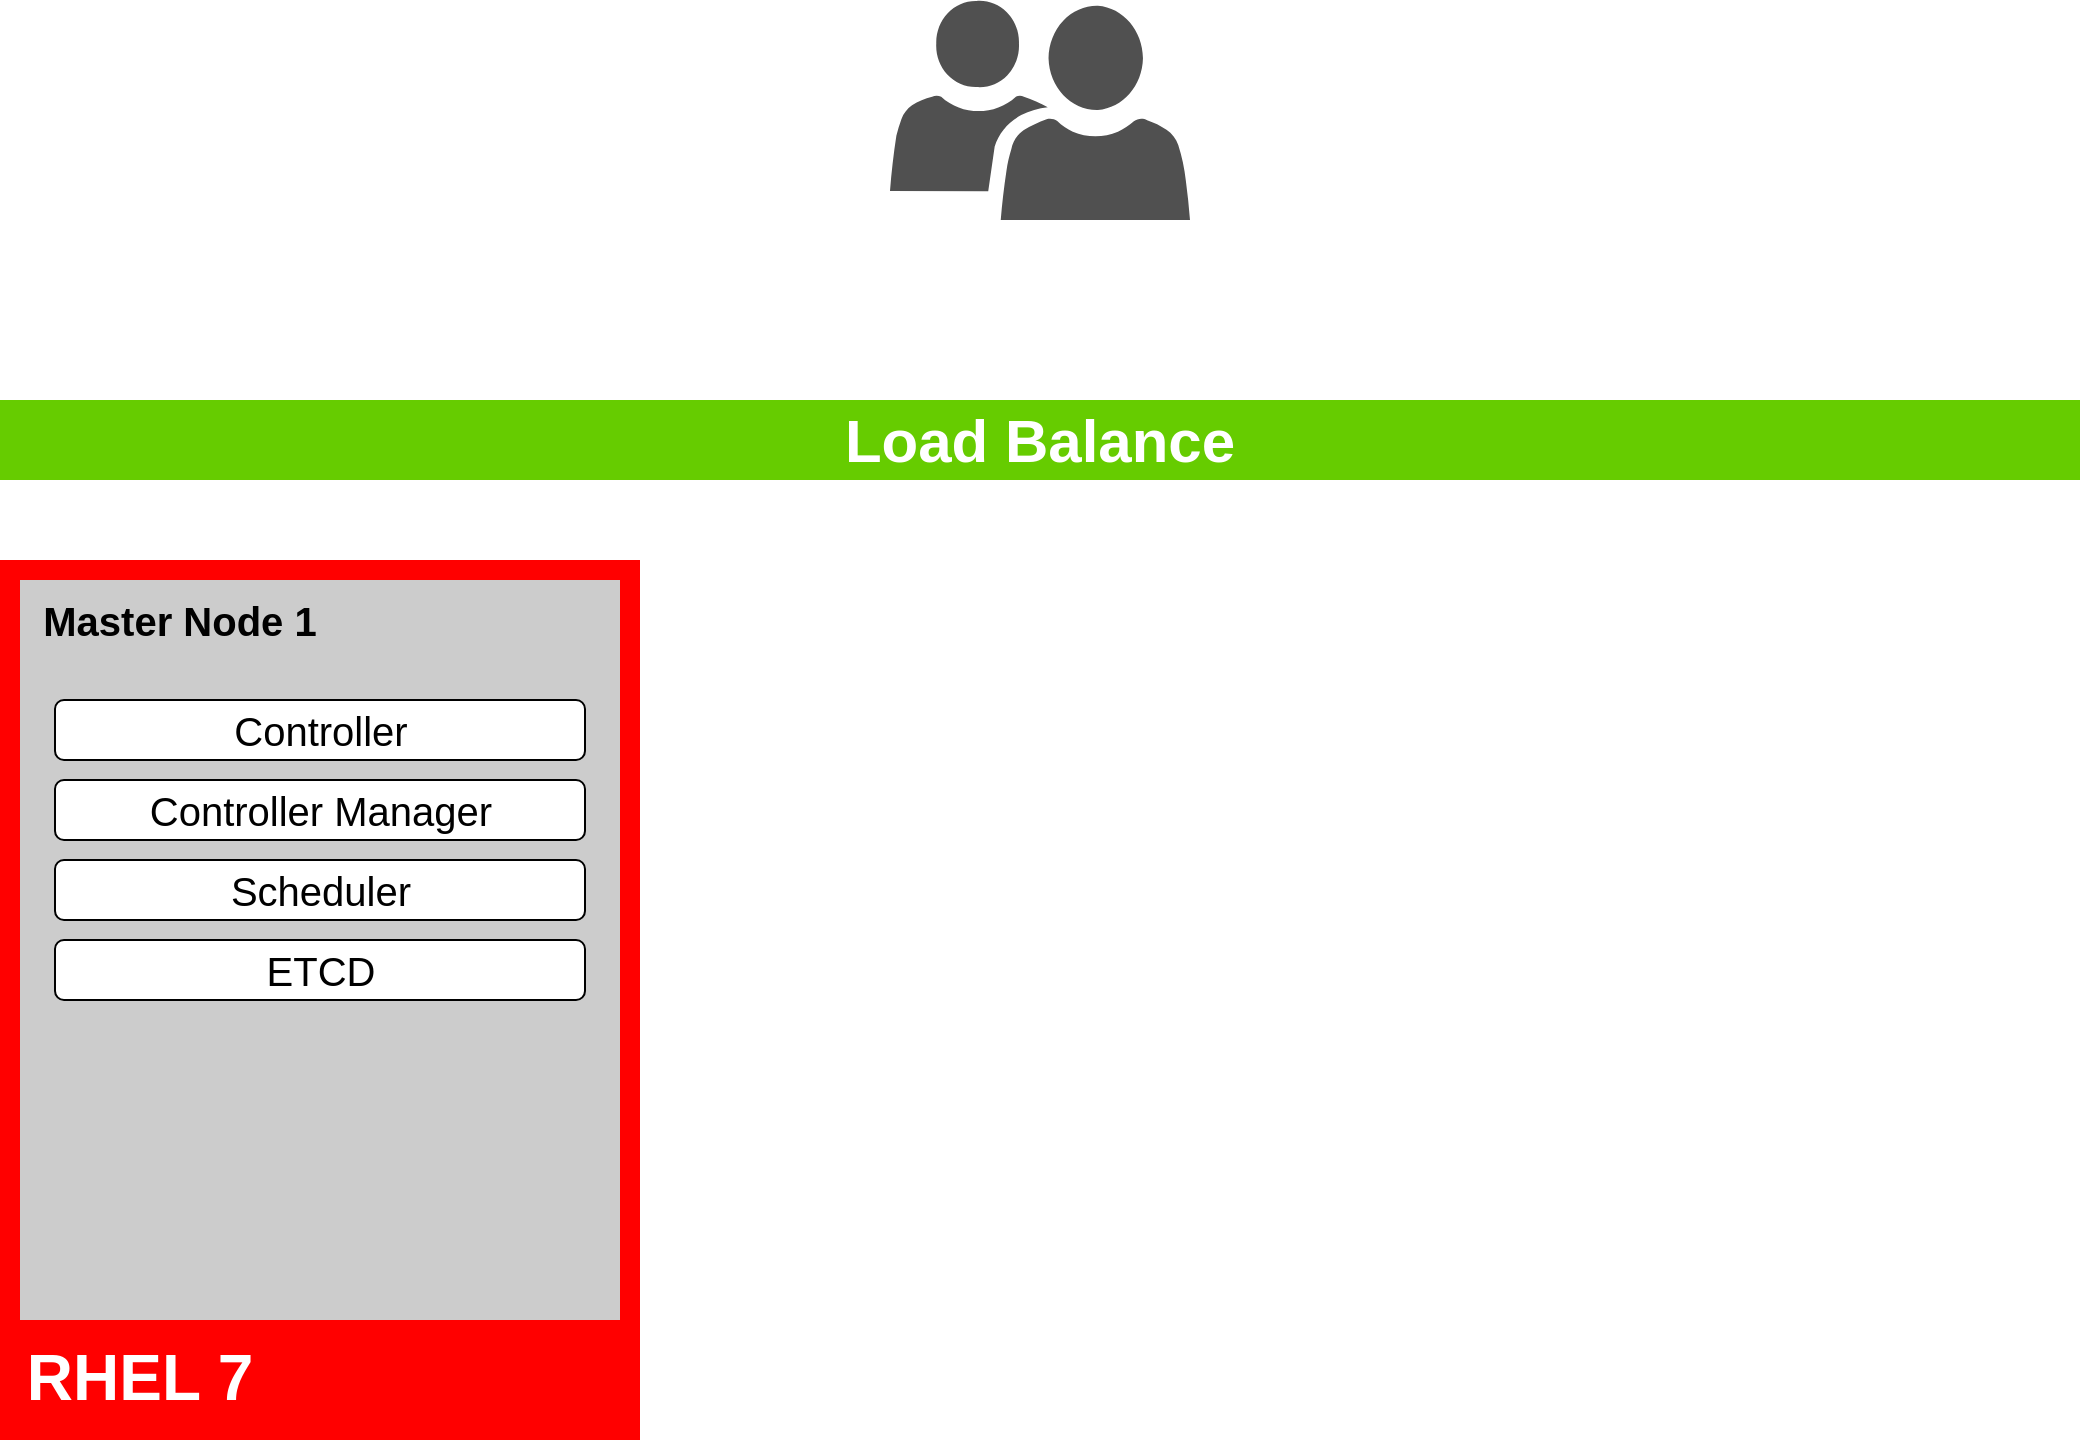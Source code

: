 <mxfile version="13.1.3">
    <diagram id="6hGFLwfOUW9BJ-s0fimq" name="non-prod">
        <mxGraphModel dx="2119" dy="942" grid="1" gridSize="10" guides="1" tooltips="1" connect="1" arrows="1" fold="1" page="1" pageScale="1" pageWidth="827" pageHeight="1169" math="0" shadow="0">
            <root>
                <mxCell id="0"/>
                <mxCell id="1" parent="0"/>
                <mxCell id="2" value="" style="group" vertex="1" connectable="0" parent="1">
                    <mxGeometry x="80" y="320" width="320" height="440" as="geometry"/>
                </mxCell>
                <mxCell id="3" value="" style="group" vertex="1" connectable="0" parent="2">
                    <mxGeometry width="320" height="440" as="geometry"/>
                </mxCell>
                <mxCell id="4" value="" style="rounded=0;whiteSpace=wrap;html=1;strokeColor=none;fillColor=#FF0000;" vertex="1" parent="3">
                    <mxGeometry width="320" height="440" as="geometry"/>
                </mxCell>
                <mxCell id="5" value="" style="rounded=0;whiteSpace=wrap;html=1;strokeColor=none;fillColor=#CCCCCC;" vertex="1" parent="3">
                    <mxGeometry x="10" y="10" width="300" height="370" as="geometry"/>
                </mxCell>
                <mxCell id="6" value="&lt;b&gt;&lt;font style=&quot;font-size: 32px&quot; color=&quot;#ffffff&quot; face=&quot;Helvetica&quot;&gt;RHEL 7&lt;/font&gt;&lt;/b&gt;" style="text;html=1;strokeColor=none;fillColor=none;align=center;verticalAlign=middle;whiteSpace=wrap;rounded=0;fontFamily=JetBrains Mono;" vertex="1" parent="3">
                    <mxGeometry x="10" y="394" width="120" height="30" as="geometry"/>
                </mxCell>
                <mxCell id="7" value="&lt;font style=&quot;font-size: 20px&quot;&gt;&lt;b&gt;Master Node 1&lt;/b&gt;&lt;/font&gt;" style="text;html=1;strokeColor=none;fillColor=none;align=center;verticalAlign=middle;whiteSpace=wrap;rounded=0;" vertex="1" parent="3">
                    <mxGeometry x="20" y="20" width="140" height="20" as="geometry"/>
                </mxCell>
                <mxCell id="8" value="&lt;font style=&quot;font-size: 20px&quot;&gt;Controller&lt;/font&gt;" style="rounded=1;whiteSpace=wrap;html=1;fillColor=#FFFFFF;" vertex="1" parent="3">
                    <mxGeometry x="27.5" y="70" width="265" height="30" as="geometry"/>
                </mxCell>
                <mxCell id="9" value="&lt;font style=&quot;font-size: 20px&quot;&gt;Controller Manager&lt;/font&gt;" style="rounded=1;whiteSpace=wrap;html=1;fillColor=#FFFFFF;" vertex="1" parent="3">
                    <mxGeometry x="27.5" y="110" width="265" height="30" as="geometry"/>
                </mxCell>
                <mxCell id="10" value="&lt;font style=&quot;font-size: 20px&quot;&gt;Scheduler&lt;/font&gt;" style="rounded=1;whiteSpace=wrap;html=1;fillColor=#FFFFFF;" vertex="1" parent="3">
                    <mxGeometry x="27.5" y="150" width="265" height="30" as="geometry"/>
                </mxCell>
                <mxCell id="11" value="&lt;font style=&quot;font-size: 20px&quot;&gt;ETCD&lt;/font&gt;" style="rounded=1;whiteSpace=wrap;html=1;fillColor=#FFFFFF;" vertex="1" parent="3">
                    <mxGeometry x="27.5" y="190" width="265" height="30" as="geometry"/>
                </mxCell>
                <mxCell id="12" value="&lt;b&gt;&lt;font style=&quot;font-size: 30px&quot; color=&quot;#ffffff&quot;&gt;Load Balance&lt;/font&gt;&lt;/b&gt;" style="rounded=0;whiteSpace=wrap;html=1;shadow=0;glass=0;dashed=1;comic=0;strokeColor=none;fillColor=#66CC00;" vertex="1" parent="1">
                    <mxGeometry x="80" y="240" width="1040" height="40" as="geometry"/>
                </mxCell>
                <mxCell id="13" value="" style="pointerEvents=1;shadow=0;dashed=0;html=1;strokeColor=none;labelPosition=center;verticalLabelPosition=bottom;verticalAlign=top;align=center;fillColor=#505050;shape=mxgraph.mscae.intune.user_group;rounded=0;glass=0;comic=0;" vertex="1" parent="1">
                    <mxGeometry x="525" y="40" width="150" height="110" as="geometry"/>
                </mxCell>
            </root>
        </mxGraphModel>
    </diagram>
</mxfile>